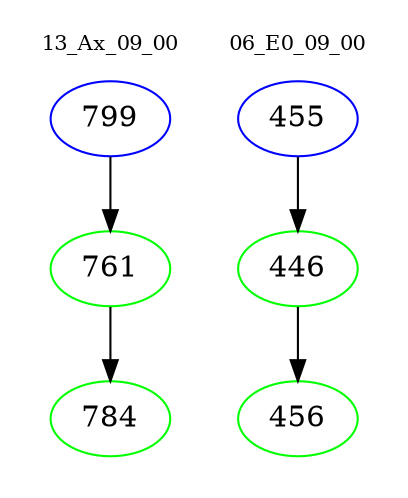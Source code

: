 digraph{
subgraph cluster_0 {
color = white
label = "13_Ax_09_00";
fontsize=10;
T0_799 [label="799", color="blue"]
T0_799 -> T0_761 [color="black"]
T0_761 [label="761", color="green"]
T0_761 -> T0_784 [color="black"]
T0_784 [label="784", color="green"]
}
subgraph cluster_1 {
color = white
label = "06_E0_09_00";
fontsize=10;
T1_455 [label="455", color="blue"]
T1_455 -> T1_446 [color="black"]
T1_446 [label="446", color="green"]
T1_446 -> T1_456 [color="black"]
T1_456 [label="456", color="green"]
}
}
